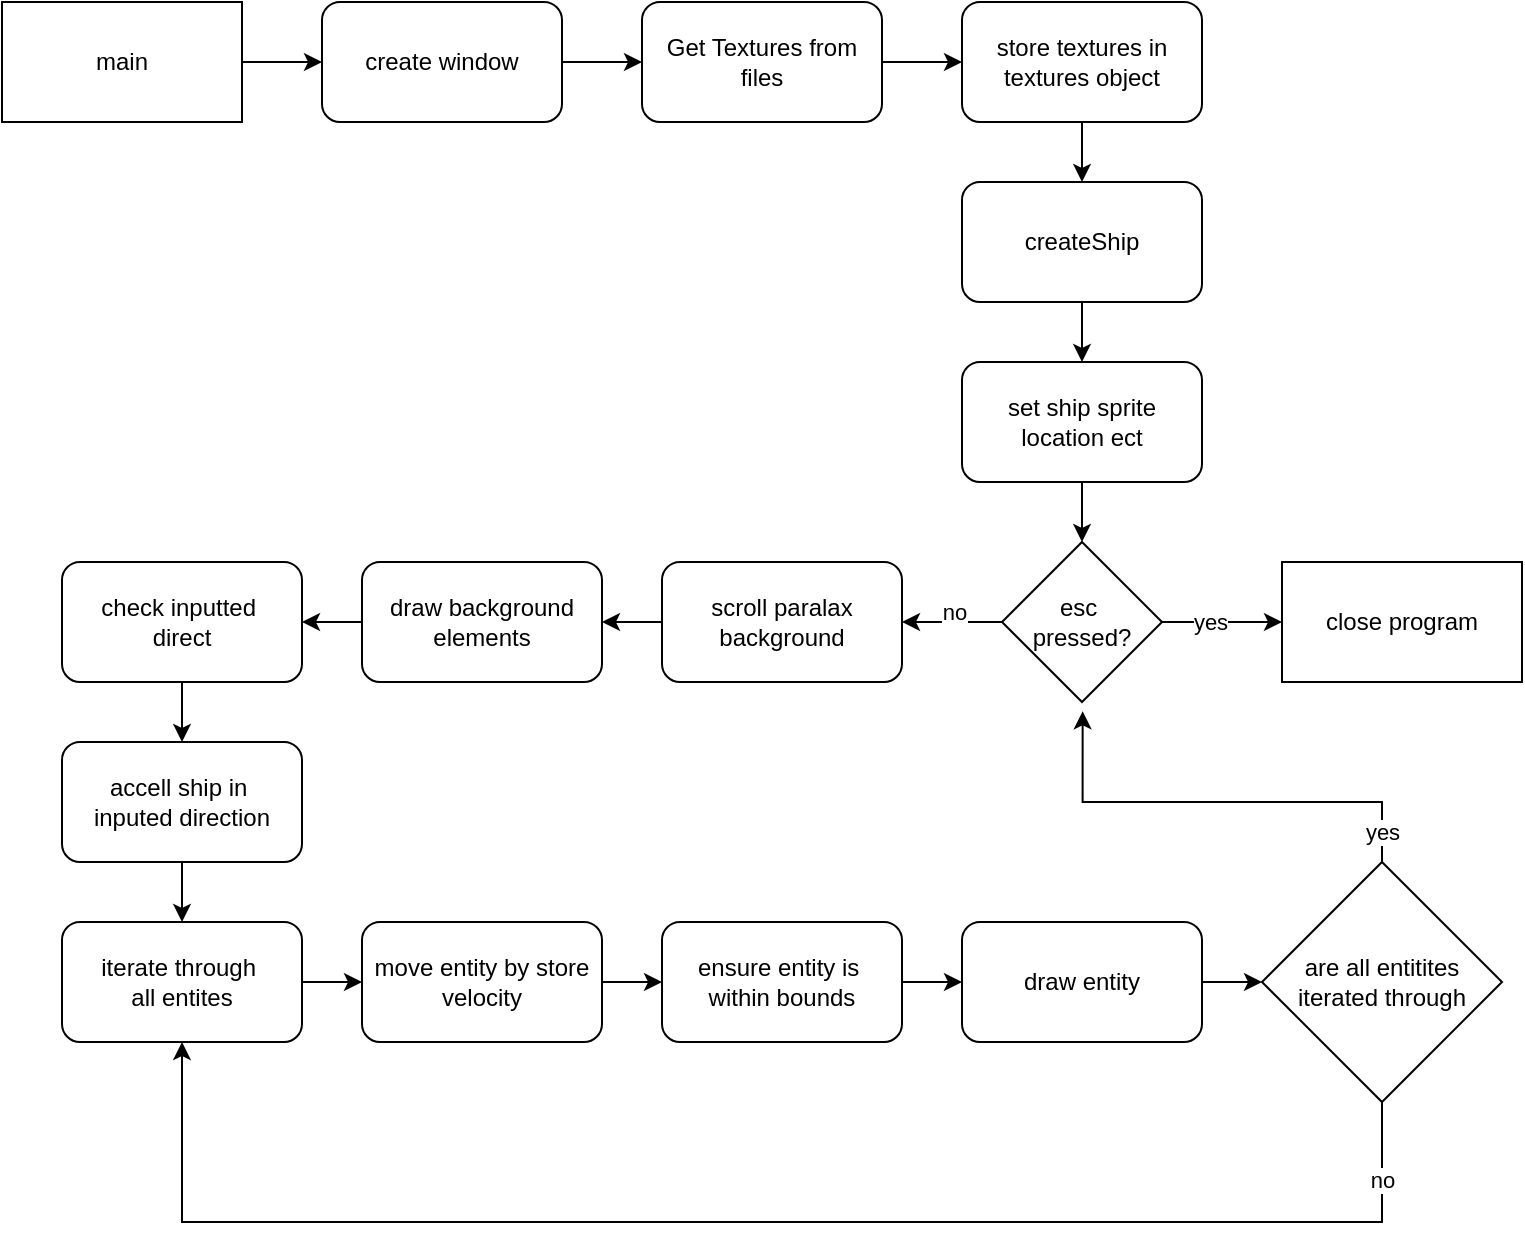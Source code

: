 <mxfile version="24.9.1">
  <diagram name="Page-1" id="QUfRfOZSLHliQLhIeF3j">
    <mxGraphModel dx="1434" dy="782" grid="1" gridSize="10" guides="1" tooltips="1" connect="1" arrows="1" fold="1" page="1" pageScale="1" pageWidth="827" pageHeight="1169" math="0" shadow="0">
      <root>
        <mxCell id="0" />
        <mxCell id="1" parent="0" />
        <mxCell id="cKFNGJ6fv8SmddQC73bc-3" value="" style="edgeStyle=orthogonalEdgeStyle;rounded=0;orthogonalLoop=1;jettySize=auto;html=1;" edge="1" parent="1" source="cKFNGJ6fv8SmddQC73bc-1" target="cKFNGJ6fv8SmddQC73bc-2">
          <mxGeometry relative="1" as="geometry" />
        </mxCell>
        <mxCell id="cKFNGJ6fv8SmddQC73bc-1" value="main" style="rounded=0;whiteSpace=wrap;html=1;" vertex="1" parent="1">
          <mxGeometry x="40" y="40" width="120" height="60" as="geometry" />
        </mxCell>
        <mxCell id="cKFNGJ6fv8SmddQC73bc-5" value="" style="edgeStyle=orthogonalEdgeStyle;rounded=0;orthogonalLoop=1;jettySize=auto;html=1;" edge="1" parent="1" source="cKFNGJ6fv8SmddQC73bc-2" target="cKFNGJ6fv8SmddQC73bc-4">
          <mxGeometry relative="1" as="geometry" />
        </mxCell>
        <mxCell id="cKFNGJ6fv8SmddQC73bc-2" value="create window" style="whiteSpace=wrap;html=1;rounded=1;" vertex="1" parent="1">
          <mxGeometry x="200" y="40" width="120" height="60" as="geometry" />
        </mxCell>
        <mxCell id="cKFNGJ6fv8SmddQC73bc-7" value="" style="edgeStyle=orthogonalEdgeStyle;rounded=0;orthogonalLoop=1;jettySize=auto;html=1;" edge="1" parent="1" source="cKFNGJ6fv8SmddQC73bc-22" target="cKFNGJ6fv8SmddQC73bc-6">
          <mxGeometry relative="1" as="geometry" />
        </mxCell>
        <mxCell id="cKFNGJ6fv8SmddQC73bc-4" value="Get Textures from files" style="whiteSpace=wrap;html=1;rounded=1;" vertex="1" parent="1">
          <mxGeometry x="360" y="40" width="120" height="60" as="geometry" />
        </mxCell>
        <mxCell id="cKFNGJ6fv8SmddQC73bc-6" value="createShip" style="whiteSpace=wrap;html=1;rounded=1;" vertex="1" parent="1">
          <mxGeometry x="520" y="130" width="120" height="60" as="geometry" />
        </mxCell>
        <mxCell id="cKFNGJ6fv8SmddQC73bc-12" value="" style="edgeStyle=orthogonalEdgeStyle;rounded=0;orthogonalLoop=1;jettySize=auto;html=1;" edge="1" parent="1" source="cKFNGJ6fv8SmddQC73bc-24" target="cKFNGJ6fv8SmddQC73bc-10">
          <mxGeometry relative="1" as="geometry">
            <mxPoint x="590" y="260" as="targetPoint" />
            <mxPoint x="590" y="200" as="sourcePoint" />
          </mxGeometry>
        </mxCell>
        <mxCell id="cKFNGJ6fv8SmddQC73bc-14" value="" style="edgeStyle=orthogonalEdgeStyle;rounded=0;orthogonalLoop=1;jettySize=auto;html=1;" edge="1" parent="1" source="cKFNGJ6fv8SmddQC73bc-10" target="cKFNGJ6fv8SmddQC73bc-13">
          <mxGeometry relative="1" as="geometry" />
        </mxCell>
        <mxCell id="cKFNGJ6fv8SmddQC73bc-15" value="yes" style="edgeLabel;html=1;align=center;verticalAlign=middle;resizable=0;points=[];" vertex="1" connectable="0" parent="cKFNGJ6fv8SmddQC73bc-14">
          <mxGeometry x="-0.195" relative="1" as="geometry">
            <mxPoint as="offset" />
          </mxGeometry>
        </mxCell>
        <mxCell id="cKFNGJ6fv8SmddQC73bc-16" style="edgeStyle=orthogonalEdgeStyle;rounded=0;orthogonalLoop=1;jettySize=auto;html=1;exitX=0;exitY=0.5;exitDx=0;exitDy=0;" edge="1" parent="1" source="cKFNGJ6fv8SmddQC73bc-10" target="cKFNGJ6fv8SmddQC73bc-21">
          <mxGeometry relative="1" as="geometry">
            <mxPoint x="580" y="460" as="targetPoint" />
            <mxPoint x="590" y="430" as="sourcePoint" />
            <Array as="points">
              <mxPoint x="520" y="350" />
              <mxPoint x="520" y="350" />
            </Array>
          </mxGeometry>
        </mxCell>
        <mxCell id="cKFNGJ6fv8SmddQC73bc-17" value="no" style="edgeLabel;html=1;align=center;verticalAlign=middle;resizable=0;points=[];" vertex="1" connectable="0" parent="cKFNGJ6fv8SmddQC73bc-16">
          <mxGeometry x="-0.011" relative="1" as="geometry">
            <mxPoint y="-5" as="offset" />
          </mxGeometry>
        </mxCell>
        <mxCell id="cKFNGJ6fv8SmddQC73bc-10" value="&lt;div&gt;esc&amp;nbsp;&lt;/div&gt;&lt;div&gt;pressed?&lt;/div&gt;" style="rhombus;whiteSpace=wrap;html=1;" vertex="1" parent="1">
          <mxGeometry x="540" y="310" width="80" height="80" as="geometry" />
        </mxCell>
        <mxCell id="cKFNGJ6fv8SmddQC73bc-13" value="close program" style="rounded=0;whiteSpace=wrap;html=1;" vertex="1" parent="1">
          <mxGeometry x="680" y="320" width="120" height="60" as="geometry" />
        </mxCell>
        <mxCell id="cKFNGJ6fv8SmddQC73bc-20" value="" style="edgeStyle=orthogonalEdgeStyle;rounded=0;orthogonalLoop=1;jettySize=auto;html=1;" edge="1" parent="1" source="cKFNGJ6fv8SmddQC73bc-18" target="cKFNGJ6fv8SmddQC73bc-19">
          <mxGeometry relative="1" as="geometry" />
        </mxCell>
        <mxCell id="cKFNGJ6fv8SmddQC73bc-18" value="&lt;div&gt;check inputted&amp;nbsp;&lt;/div&gt;&lt;div&gt;direct&lt;/div&gt;" style="rounded=1;whiteSpace=wrap;html=1;" vertex="1" parent="1">
          <mxGeometry x="70" y="320" width="120" height="60" as="geometry" />
        </mxCell>
        <mxCell id="cKFNGJ6fv8SmddQC73bc-30" value="" style="edgeStyle=orthogonalEdgeStyle;rounded=0;orthogonalLoop=1;jettySize=auto;html=1;" edge="1" parent="1" source="cKFNGJ6fv8SmddQC73bc-19" target="cKFNGJ6fv8SmddQC73bc-29">
          <mxGeometry relative="1" as="geometry" />
        </mxCell>
        <mxCell id="cKFNGJ6fv8SmddQC73bc-19" value="&lt;div&gt;accell ship in&amp;nbsp;&lt;/div&gt;&lt;div&gt;inputed direction&lt;/div&gt;" style="whiteSpace=wrap;html=1;rounded=1;" vertex="1" parent="1">
          <mxGeometry x="70" y="410" width="120" height="60" as="geometry" />
        </mxCell>
        <mxCell id="cKFNGJ6fv8SmddQC73bc-26" style="edgeStyle=orthogonalEdgeStyle;rounded=0;orthogonalLoop=1;jettySize=auto;html=1;" edge="1" parent="1" source="cKFNGJ6fv8SmddQC73bc-21" target="cKFNGJ6fv8SmddQC73bc-27">
          <mxGeometry relative="1" as="geometry">
            <mxPoint x="460" y="450" as="targetPoint" />
          </mxGeometry>
        </mxCell>
        <mxCell id="cKFNGJ6fv8SmddQC73bc-21" value="scroll paralax background" style="rounded=1;whiteSpace=wrap;html=1;" vertex="1" parent="1">
          <mxGeometry x="370" y="320" width="120" height="60" as="geometry" />
        </mxCell>
        <mxCell id="cKFNGJ6fv8SmddQC73bc-23" value="" style="edgeStyle=orthogonalEdgeStyle;rounded=0;orthogonalLoop=1;jettySize=auto;html=1;" edge="1" parent="1" source="cKFNGJ6fv8SmddQC73bc-4" target="cKFNGJ6fv8SmddQC73bc-22">
          <mxGeometry relative="1" as="geometry">
            <mxPoint x="480" y="70" as="sourcePoint" />
            <mxPoint x="590" y="200" as="targetPoint" />
          </mxGeometry>
        </mxCell>
        <mxCell id="cKFNGJ6fv8SmddQC73bc-22" value="store textures in textures object" style="rounded=1;whiteSpace=wrap;html=1;" vertex="1" parent="1">
          <mxGeometry x="520" y="40" width="120" height="60" as="geometry" />
        </mxCell>
        <mxCell id="cKFNGJ6fv8SmddQC73bc-25" value="" style="edgeStyle=orthogonalEdgeStyle;rounded=0;orthogonalLoop=1;jettySize=auto;html=1;" edge="1" parent="1" source="cKFNGJ6fv8SmddQC73bc-6" target="cKFNGJ6fv8SmddQC73bc-24">
          <mxGeometry relative="1" as="geometry">
            <mxPoint x="580" y="360" as="targetPoint" />
            <mxPoint x="580" y="200" as="sourcePoint" />
          </mxGeometry>
        </mxCell>
        <mxCell id="cKFNGJ6fv8SmddQC73bc-24" value="set ship sprite location ect" style="rounded=1;whiteSpace=wrap;html=1;" vertex="1" parent="1">
          <mxGeometry x="520" y="220" width="120" height="60" as="geometry" />
        </mxCell>
        <mxCell id="cKFNGJ6fv8SmddQC73bc-28" style="edgeStyle=orthogonalEdgeStyle;rounded=0;orthogonalLoop=1;jettySize=auto;html=1;" edge="1" parent="1" source="cKFNGJ6fv8SmddQC73bc-27" target="cKFNGJ6fv8SmddQC73bc-18">
          <mxGeometry relative="1" as="geometry" />
        </mxCell>
        <mxCell id="cKFNGJ6fv8SmddQC73bc-27" value="draw background elements" style="rounded=1;whiteSpace=wrap;html=1;" vertex="1" parent="1">
          <mxGeometry x="220" y="320" width="120" height="60" as="geometry" />
        </mxCell>
        <mxCell id="cKFNGJ6fv8SmddQC73bc-32" value="" style="edgeStyle=orthogonalEdgeStyle;rounded=0;orthogonalLoop=1;jettySize=auto;html=1;" edge="1" parent="1" source="cKFNGJ6fv8SmddQC73bc-29" target="cKFNGJ6fv8SmddQC73bc-31">
          <mxGeometry relative="1" as="geometry" />
        </mxCell>
        <mxCell id="cKFNGJ6fv8SmddQC73bc-29" value="&lt;div&gt;iterate through&amp;nbsp;&lt;/div&gt;&lt;div&gt;all entites&lt;/div&gt;" style="whiteSpace=wrap;html=1;rounded=1;" vertex="1" parent="1">
          <mxGeometry x="70" y="500" width="120" height="60" as="geometry" />
        </mxCell>
        <mxCell id="cKFNGJ6fv8SmddQC73bc-34" style="edgeStyle=orthogonalEdgeStyle;rounded=0;orthogonalLoop=1;jettySize=auto;html=1;entryX=0;entryY=0.5;entryDx=0;entryDy=0;" edge="1" parent="1" source="cKFNGJ6fv8SmddQC73bc-37" target="cKFNGJ6fv8SmddQC73bc-39">
          <mxGeometry relative="1" as="geometry" />
        </mxCell>
        <mxCell id="cKFNGJ6fv8SmddQC73bc-31" value="move entity by store velocity" style="whiteSpace=wrap;html=1;rounded=1;" vertex="1" parent="1">
          <mxGeometry x="220" y="500" width="120" height="60" as="geometry" />
        </mxCell>
        <mxCell id="cKFNGJ6fv8SmddQC73bc-35" style="edgeStyle=orthogonalEdgeStyle;rounded=0;orthogonalLoop=1;jettySize=auto;html=1;entryX=0.5;entryY=1;entryDx=0;entryDy=0;" edge="1" parent="1" source="cKFNGJ6fv8SmddQC73bc-33" target="cKFNGJ6fv8SmddQC73bc-29">
          <mxGeometry relative="1" as="geometry">
            <Array as="points">
              <mxPoint x="730" y="650" />
              <mxPoint x="130" y="650" />
            </Array>
          </mxGeometry>
        </mxCell>
        <mxCell id="cKFNGJ6fv8SmddQC73bc-36" value="no" style="edgeLabel;html=1;align=center;verticalAlign=middle;resizable=0;points=[];" vertex="1" connectable="0" parent="cKFNGJ6fv8SmddQC73bc-35">
          <mxGeometry x="-0.872" y="-1" relative="1" as="geometry">
            <mxPoint x="1" y="-9" as="offset" />
          </mxGeometry>
        </mxCell>
        <mxCell id="cKFNGJ6fv8SmddQC73bc-33" value="are all entitites iterated through" style="rhombus;whiteSpace=wrap;html=1;" vertex="1" parent="1">
          <mxGeometry x="670" y="470" width="120" height="120" as="geometry" />
        </mxCell>
        <mxCell id="cKFNGJ6fv8SmddQC73bc-38" value="" style="edgeStyle=orthogonalEdgeStyle;rounded=0;orthogonalLoop=1;jettySize=auto;html=1;entryX=0;entryY=0.5;entryDx=0;entryDy=0;" edge="1" parent="1" source="cKFNGJ6fv8SmddQC73bc-31" target="cKFNGJ6fv8SmddQC73bc-37">
          <mxGeometry relative="1" as="geometry">
            <mxPoint x="340" y="530" as="sourcePoint" />
            <mxPoint x="480" y="530" as="targetPoint" />
          </mxGeometry>
        </mxCell>
        <mxCell id="cKFNGJ6fv8SmddQC73bc-37" value="&lt;div&gt;ensure entity is&amp;nbsp;&lt;/div&gt;&lt;div&gt;within bounds&lt;/div&gt;" style="rounded=1;whiteSpace=wrap;html=1;" vertex="1" parent="1">
          <mxGeometry x="370" y="500" width="120" height="60" as="geometry" />
        </mxCell>
        <mxCell id="cKFNGJ6fv8SmddQC73bc-42" style="edgeStyle=orthogonalEdgeStyle;rounded=0;orthogonalLoop=1;jettySize=auto;html=1;entryX=0;entryY=0.5;entryDx=0;entryDy=0;" edge="1" parent="1" source="cKFNGJ6fv8SmddQC73bc-39" target="cKFNGJ6fv8SmddQC73bc-33">
          <mxGeometry relative="1" as="geometry" />
        </mxCell>
        <mxCell id="cKFNGJ6fv8SmddQC73bc-39" value="draw entity" style="rounded=1;whiteSpace=wrap;html=1;" vertex="1" parent="1">
          <mxGeometry x="520" y="500" width="120" height="60" as="geometry" />
        </mxCell>
        <mxCell id="cKFNGJ6fv8SmddQC73bc-40" style="edgeStyle=orthogonalEdgeStyle;rounded=0;orthogonalLoop=1;jettySize=auto;html=1;entryX=0.504;entryY=1.058;entryDx=0;entryDy=0;entryPerimeter=0;" edge="1" parent="1" source="cKFNGJ6fv8SmddQC73bc-33" target="cKFNGJ6fv8SmddQC73bc-10">
          <mxGeometry relative="1" as="geometry">
            <Array as="points">
              <mxPoint x="730" y="440" />
              <mxPoint x="580" y="440" />
            </Array>
          </mxGeometry>
        </mxCell>
        <mxCell id="cKFNGJ6fv8SmddQC73bc-41" value="yes" style="edgeLabel;html=1;align=center;verticalAlign=middle;resizable=0;points=[];" vertex="1" connectable="0" parent="cKFNGJ6fv8SmddQC73bc-40">
          <mxGeometry x="-0.864" relative="1" as="geometry">
            <mxPoint as="offset" />
          </mxGeometry>
        </mxCell>
      </root>
    </mxGraphModel>
  </diagram>
</mxfile>
